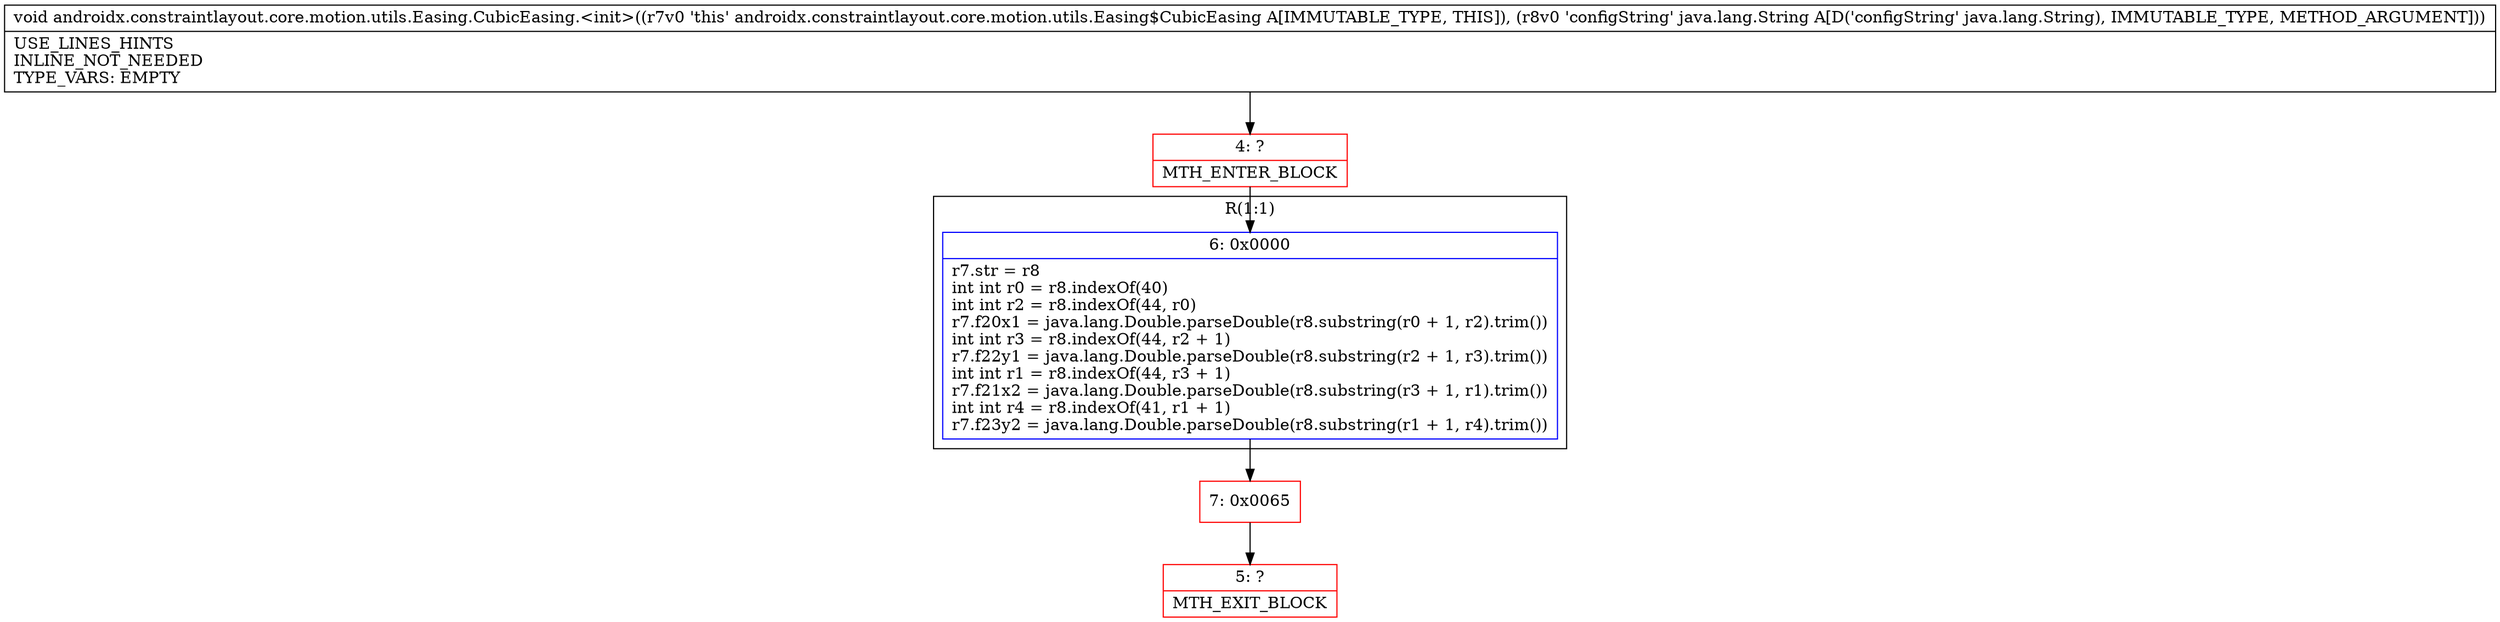 digraph "CFG forandroidx.constraintlayout.core.motion.utils.Easing.CubicEasing.\<init\>(Ljava\/lang\/String;)V" {
subgraph cluster_Region_1799144155 {
label = "R(1:1)";
node [shape=record,color=blue];
Node_6 [shape=record,label="{6\:\ 0x0000|r7.str = r8\lint int r0 = r8.indexOf(40)\lint int r2 = r8.indexOf(44, r0)\lr7.f20x1 = java.lang.Double.parseDouble(r8.substring(r0 + 1, r2).trim())\lint int r3 = r8.indexOf(44, r2 + 1)\lr7.f22y1 = java.lang.Double.parseDouble(r8.substring(r2 + 1, r3).trim())\lint int r1 = r8.indexOf(44, r3 + 1)\lr7.f21x2 = java.lang.Double.parseDouble(r8.substring(r3 + 1, r1).trim())\lint int r4 = r8.indexOf(41, r1 + 1)\lr7.f23y2 = java.lang.Double.parseDouble(r8.substring(r1 + 1, r4).trim())\l}"];
}
Node_4 [shape=record,color=red,label="{4\:\ ?|MTH_ENTER_BLOCK\l}"];
Node_7 [shape=record,color=red,label="{7\:\ 0x0065}"];
Node_5 [shape=record,color=red,label="{5\:\ ?|MTH_EXIT_BLOCK\l}"];
MethodNode[shape=record,label="{void androidx.constraintlayout.core.motion.utils.Easing.CubicEasing.\<init\>((r7v0 'this' androidx.constraintlayout.core.motion.utils.Easing$CubicEasing A[IMMUTABLE_TYPE, THIS]), (r8v0 'configString' java.lang.String A[D('configString' java.lang.String), IMMUTABLE_TYPE, METHOD_ARGUMENT]))  | USE_LINES_HINTS\lINLINE_NOT_NEEDED\lTYPE_VARS: EMPTY\l}"];
MethodNode -> Node_4;Node_6 -> Node_7;
Node_4 -> Node_6;
Node_7 -> Node_5;
}

